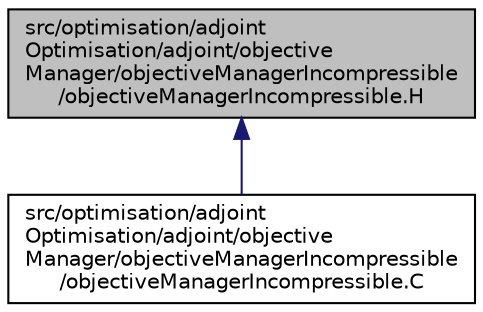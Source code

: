 digraph "src/optimisation/adjointOptimisation/adjoint/objectiveManager/objectiveManagerIncompressible/objectiveManagerIncompressible.H"
{
  bgcolor="transparent";
  edge [fontname="Helvetica",fontsize="10",labelfontname="Helvetica",labelfontsize="10"];
  node [fontname="Helvetica",fontsize="10",shape=record];
  Node1 [label="src/optimisation/adjoint\lOptimisation/adjoint/objective\lManager/objectiveManagerIncompressible\l/objectiveManagerIncompressible.H",height=0.2,width=0.4,color="black", fillcolor="grey75", style="filled" fontcolor="black"];
  Node1 -> Node2 [dir="back",color="midnightblue",fontsize="10",style="solid",fontname="Helvetica"];
  Node2 [label="src/optimisation/adjoint\lOptimisation/adjoint/objective\lManager/objectiveManagerIncompressible\l/objectiveManagerIncompressible.C",height=0.2,width=0.4,color="black",URL="$objectiveManagerIncompressible_8C.html"];
}
